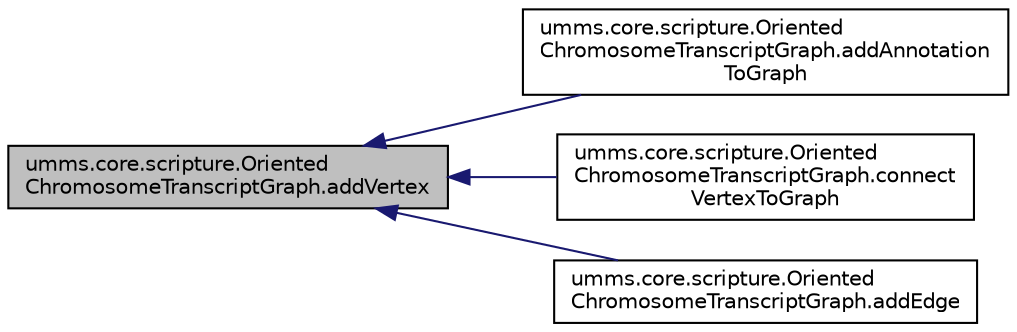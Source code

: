 digraph "umms.core.scripture.OrientedChromosomeTranscriptGraph.addVertex"
{
  edge [fontname="Helvetica",fontsize="10",labelfontname="Helvetica",labelfontsize="10"];
  node [fontname="Helvetica",fontsize="10",shape=record];
  rankdir="LR";
  Node1 [label="umms.core.scripture.Oriented\lChromosomeTranscriptGraph.addVertex",height=0.2,width=0.4,color="black", fillcolor="grey75", style="filled" fontcolor="black"];
  Node1 -> Node2 [dir="back",color="midnightblue",fontsize="10",style="solid"];
  Node2 [label="umms.core.scripture.Oriented\lChromosomeTranscriptGraph.addAnnotation\lToGraph",height=0.2,width=0.4,color="black", fillcolor="white", style="filled",URL="$classumms_1_1core_1_1scripture_1_1_oriented_chromosome_transcript_graph.html#a2d265cc21a1b11e2a089c5d8f2d9a872"];
  Node1 -> Node3 [dir="back",color="midnightblue",fontsize="10",style="solid"];
  Node3 [label="umms.core.scripture.Oriented\lChromosomeTranscriptGraph.connect\lVertexToGraph",height=0.2,width=0.4,color="black", fillcolor="white", style="filled",URL="$classumms_1_1core_1_1scripture_1_1_oriented_chromosome_transcript_graph.html#a6da3579b3d2cd6a0de92d18839d2cac8"];
  Node1 -> Node4 [dir="back",color="midnightblue",fontsize="10",style="solid"];
  Node4 [label="umms.core.scripture.Oriented\lChromosomeTranscriptGraph.addEdge",height=0.2,width=0.4,color="black", fillcolor="white", style="filled",URL="$classumms_1_1core_1_1scripture_1_1_oriented_chromosome_transcript_graph.html#af7151fcd597da49a20437036909bd294"];
}
